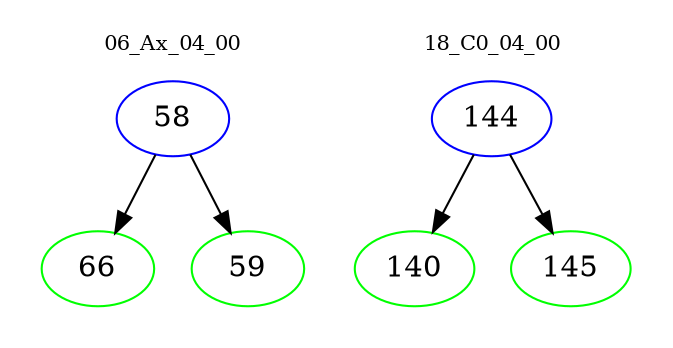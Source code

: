 digraph{
subgraph cluster_0 {
color = white
label = "06_Ax_04_00";
fontsize=10;
T0_58 [label="58", color="blue"]
T0_58 -> T0_66 [color="black"]
T0_66 [label="66", color="green"]
T0_58 -> T0_59 [color="black"]
T0_59 [label="59", color="green"]
}
subgraph cluster_1 {
color = white
label = "18_C0_04_00";
fontsize=10;
T1_144 [label="144", color="blue"]
T1_144 -> T1_140 [color="black"]
T1_140 [label="140", color="green"]
T1_144 -> T1_145 [color="black"]
T1_145 [label="145", color="green"]
}
}
